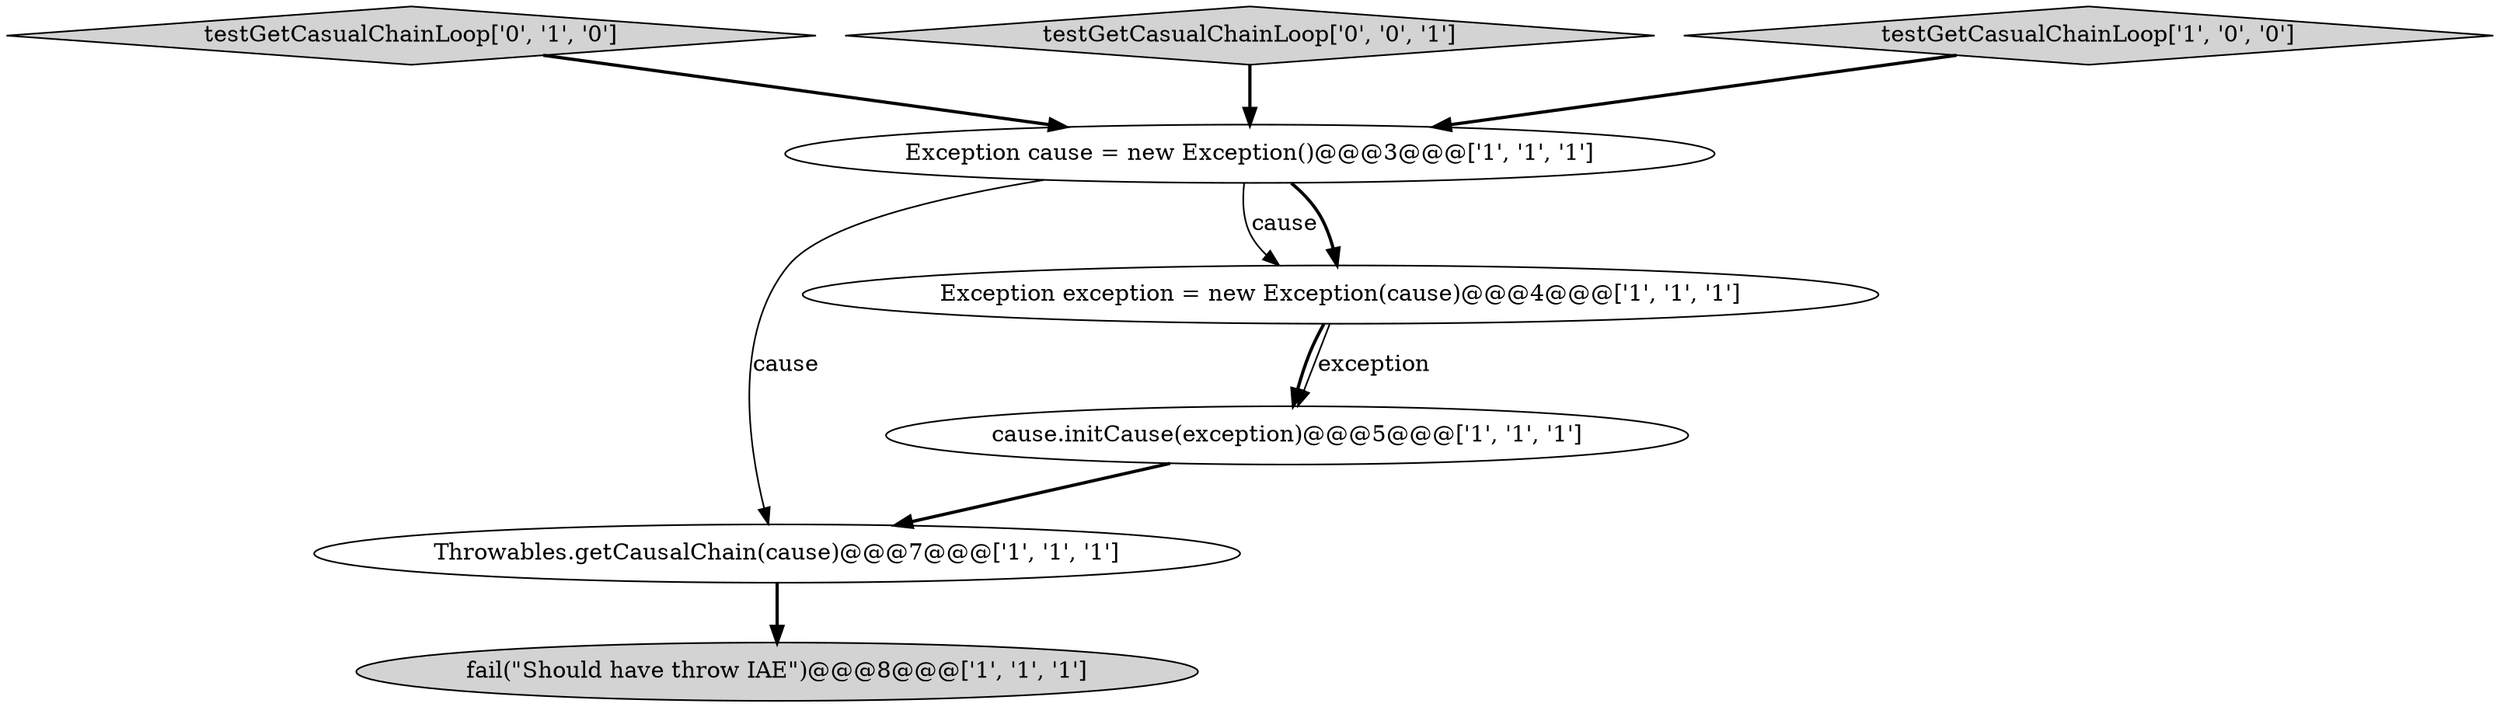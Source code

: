 digraph {
3 [style = filled, label = "fail(\"Should have throw IAE\")@@@8@@@['1', '1', '1']", fillcolor = lightgray, shape = ellipse image = "AAA0AAABBB1BBB"];
6 [style = filled, label = "testGetCasualChainLoop['0', '1', '0']", fillcolor = lightgray, shape = diamond image = "AAA0AAABBB2BBB"];
2 [style = filled, label = "Throwables.getCausalChain(cause)@@@7@@@['1', '1', '1']", fillcolor = white, shape = ellipse image = "AAA0AAABBB1BBB"];
4 [style = filled, label = "Exception cause = new Exception()@@@3@@@['1', '1', '1']", fillcolor = white, shape = ellipse image = "AAA0AAABBB1BBB"];
5 [style = filled, label = "cause.initCause(exception)@@@5@@@['1', '1', '1']", fillcolor = white, shape = ellipse image = "AAA0AAABBB1BBB"];
7 [style = filled, label = "testGetCasualChainLoop['0', '0', '1']", fillcolor = lightgray, shape = diamond image = "AAA0AAABBB3BBB"];
1 [style = filled, label = "Exception exception = new Exception(cause)@@@4@@@['1', '1', '1']", fillcolor = white, shape = ellipse image = "AAA0AAABBB1BBB"];
0 [style = filled, label = "testGetCasualChainLoop['1', '0', '0']", fillcolor = lightgray, shape = diamond image = "AAA0AAABBB1BBB"];
1->5 [style = bold, label=""];
6->4 [style = bold, label=""];
4->1 [style = solid, label="cause"];
4->1 [style = bold, label=""];
5->2 [style = bold, label=""];
7->4 [style = bold, label=""];
0->4 [style = bold, label=""];
4->2 [style = solid, label="cause"];
1->5 [style = solid, label="exception"];
2->3 [style = bold, label=""];
}
